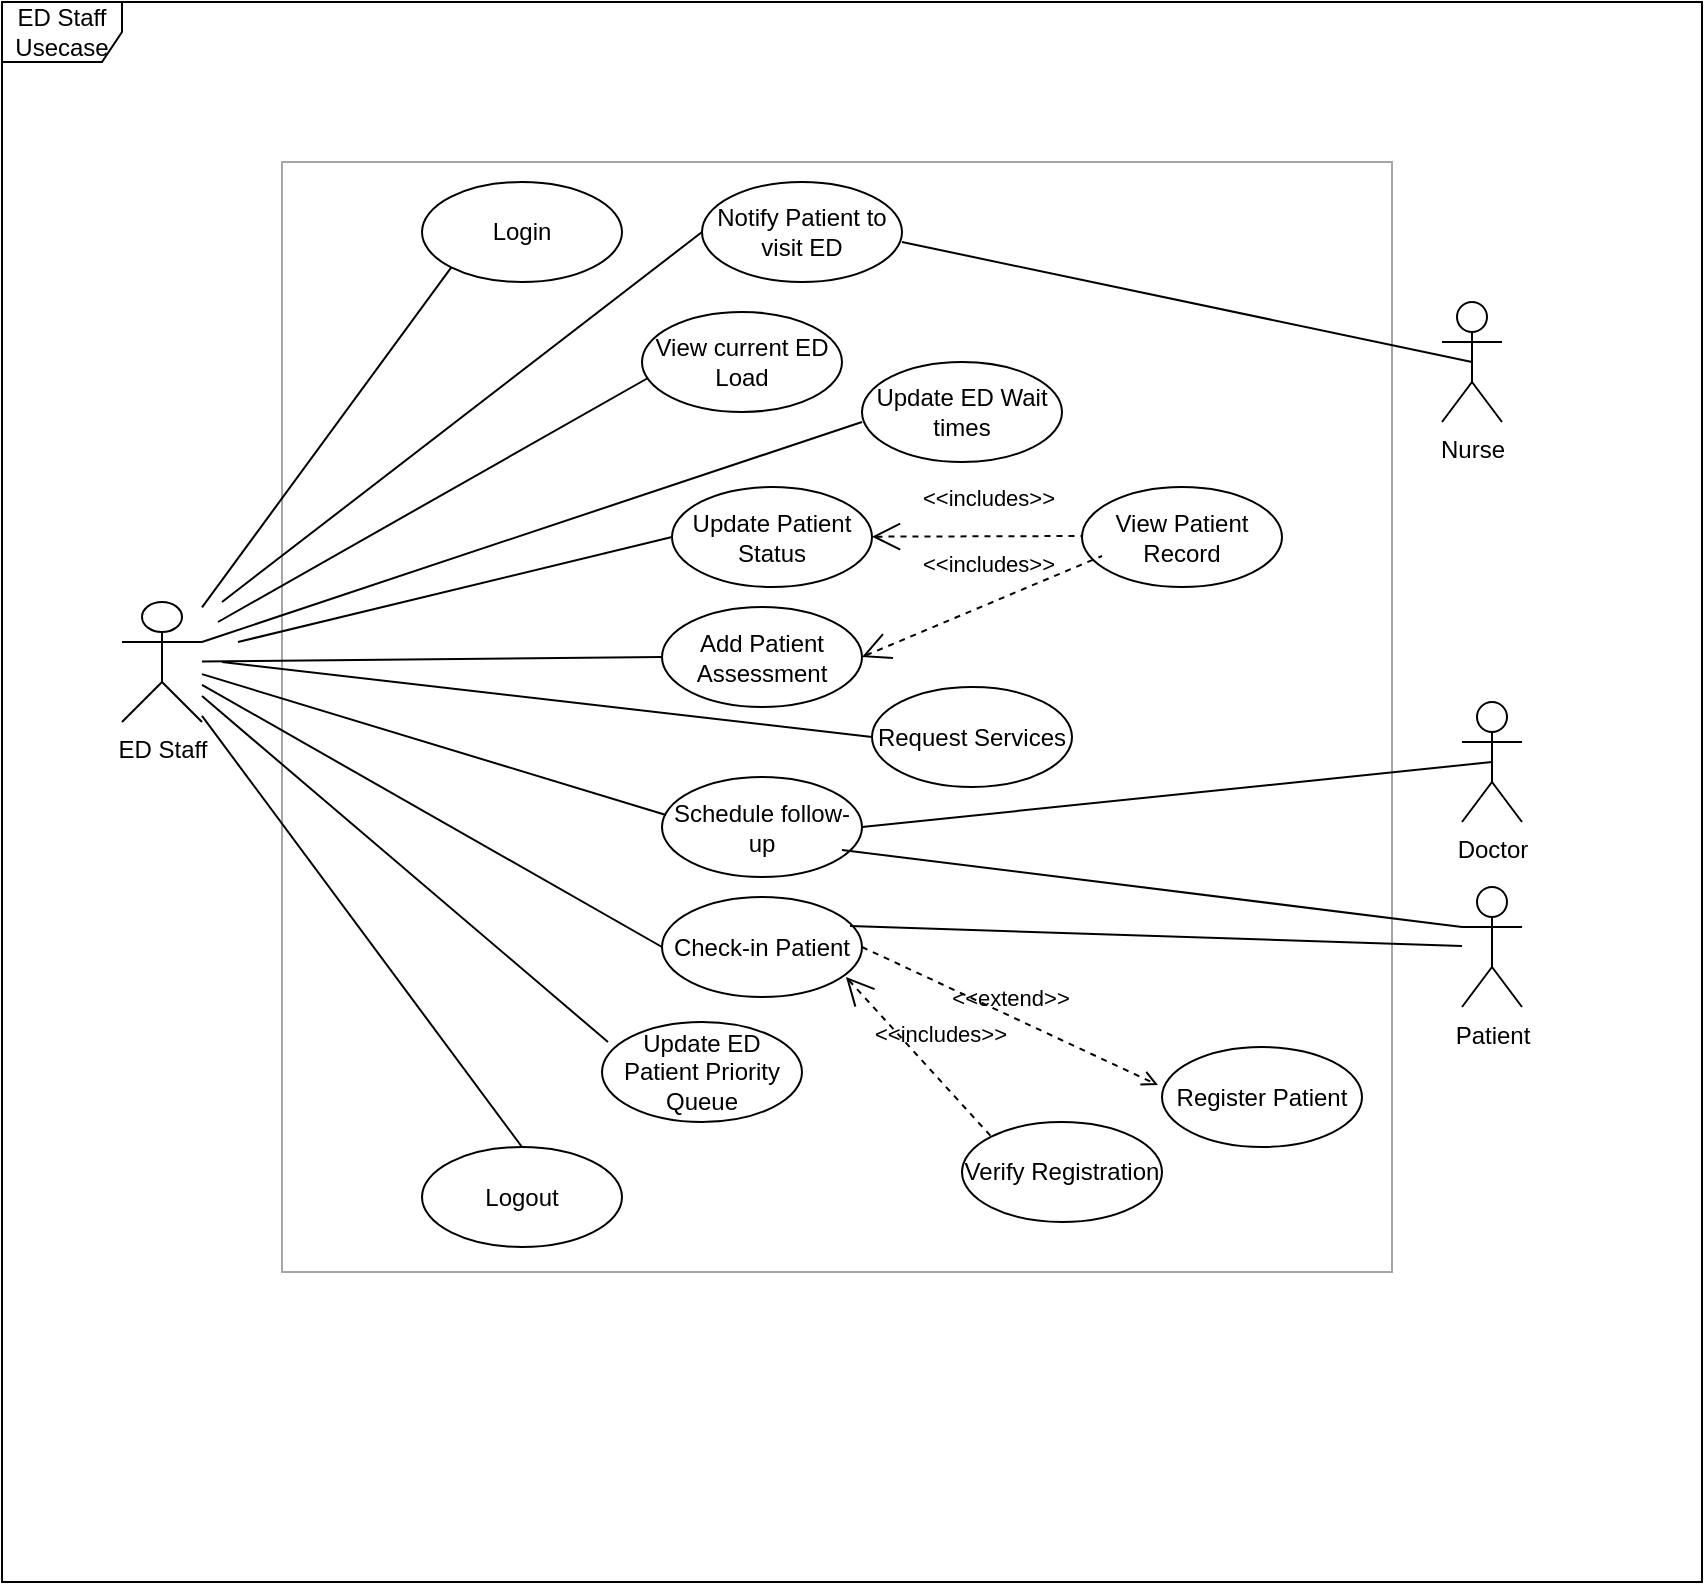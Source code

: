 <mxfile version="24.7.16">
  <diagram name="Page-1" id="YNJIgYYOF31vNW3GRBjq">
    <mxGraphModel dx="1434" dy="786" grid="1" gridSize="10" guides="1" tooltips="1" connect="1" arrows="1" fold="1" page="1" pageScale="1" pageWidth="850" pageHeight="1100" math="0" shadow="0">
      <root>
        <mxCell id="0" />
        <mxCell id="1" parent="0" />
        <mxCell id="XzmBF0EzG8E6nJlxvi2m-1" value="ED Staff" style="shape=umlActor;verticalLabelPosition=bottom;verticalAlign=top;html=1;outlineConnect=0;" parent="1" vertex="1">
          <mxGeometry x="100" y="440" width="40" height="60" as="geometry" />
        </mxCell>
        <mxCell id="XzmBF0EzG8E6nJlxvi2m-11" value="ED Staff Usecase" style="shape=umlFrame;whiteSpace=wrap;html=1;pointerEvents=0;" parent="1" vertex="1">
          <mxGeometry x="40" y="140" width="850" height="790" as="geometry" />
        </mxCell>
        <mxCell id="XzmBF0EzG8E6nJlxvi2m-12" value="" style="whiteSpace=wrap;html=1;aspect=fixed;fillColor=none;strokeColor=#A6A6A6;movable=1;resizable=1;rotatable=1;deletable=1;editable=1;locked=0;connectable=1;" parent="1" vertex="1">
          <mxGeometry x="180" y="220" width="555" height="555" as="geometry" />
        </mxCell>
        <mxCell id="XzmBF0EzG8E6nJlxvi2m-13" value="Login" style="ellipse;whiteSpace=wrap;html=1;" parent="1" vertex="1">
          <mxGeometry x="250" y="230" width="100" height="50" as="geometry" />
        </mxCell>
        <mxCell id="XzmBF0EzG8E6nJlxvi2m-16" value="Logout" style="ellipse;whiteSpace=wrap;html=1;" parent="1" vertex="1">
          <mxGeometry x="250" y="712.5" width="100" height="50" as="geometry" />
        </mxCell>
        <mxCell id="XzmBF0EzG8E6nJlxvi2m-18" value="View current ED Load" style="ellipse;whiteSpace=wrap;html=1;" parent="1" vertex="1">
          <mxGeometry x="360" y="295" width="100" height="50" as="geometry" />
        </mxCell>
        <mxCell id="XzmBF0EzG8E6nJlxvi2m-19" value="Update Patient Status" style="ellipse;whiteSpace=wrap;html=1;" parent="1" vertex="1">
          <mxGeometry x="375" y="382.5" width="100" height="50" as="geometry" />
        </mxCell>
        <mxCell id="XzmBF0EzG8E6nJlxvi2m-20" value="View Patient Record" style="ellipse;whiteSpace=wrap;html=1;" parent="1" vertex="1">
          <mxGeometry x="580" y="382.5" width="100" height="50" as="geometry" />
        </mxCell>
        <mxCell id="XzmBF0EzG8E6nJlxvi2m-21" value="&amp;lt;&amp;lt;includes&amp;gt;&amp;gt;" style="edgeStyle=none;html=1;startArrow=open;endArrow=none;startSize=12;verticalAlign=bottom;dashed=1;labelBackgroundColor=none;rounded=0;" parent="1" source="XzmBF0EzG8E6nJlxvi2m-19" edge="1">
          <mxGeometry x="0.111" y="10" width="160" relative="1" as="geometry">
            <mxPoint x="490" y="407" as="sourcePoint" />
            <mxPoint x="580" y="407" as="targetPoint" />
            <mxPoint as="offset" />
          </mxGeometry>
        </mxCell>
        <mxCell id="XzmBF0EzG8E6nJlxvi2m-23" value="Check-in Patient" style="ellipse;whiteSpace=wrap;html=1;" parent="1" vertex="1">
          <mxGeometry x="370" y="587.5" width="100" height="50" as="geometry" />
        </mxCell>
        <mxCell id="XzmBF0EzG8E6nJlxvi2m-24" value="Register Patient" style="ellipse;whiteSpace=wrap;html=1;" parent="1" vertex="1">
          <mxGeometry x="620" y="662.5" width="100" height="50" as="geometry" />
        </mxCell>
        <mxCell id="XzmBF0EzG8E6nJlxvi2m-25" value="Verify Registration" style="ellipse;whiteSpace=wrap;html=1;" parent="1" vertex="1">
          <mxGeometry x="520" y="700" width="100" height="50" as="geometry" />
        </mxCell>
        <mxCell id="XzmBF0EzG8E6nJlxvi2m-26" value="&amp;lt;&amp;lt;includes&amp;gt;&amp;gt;" style="edgeStyle=none;html=1;startArrow=open;endArrow=none;startSize=12;verticalAlign=bottom;dashed=1;labelBackgroundColor=none;rounded=0;exitX=0.92;exitY=0.8;exitDx=0;exitDy=0;exitPerimeter=0;entryX=0;entryY=0;entryDx=0;entryDy=0;" parent="1" source="XzmBF0EzG8E6nJlxvi2m-23" target="XzmBF0EzG8E6nJlxvi2m-25" edge="1">
          <mxGeometry x="0.107" y="10" width="160" relative="1" as="geometry">
            <mxPoint x="465" y="636.5" as="sourcePoint" />
            <mxPoint x="530" y="690" as="targetPoint" />
            <mxPoint as="offset" />
          </mxGeometry>
        </mxCell>
        <mxCell id="XzmBF0EzG8E6nJlxvi2m-28" value="Add Patient Assessment" style="ellipse;whiteSpace=wrap;html=1;" parent="1" vertex="1">
          <mxGeometry x="370" y="442.5" width="100" height="50" as="geometry" />
        </mxCell>
        <mxCell id="XzmBF0EzG8E6nJlxvi2m-29" value="Update ED Patient Priority Queue" style="ellipse;whiteSpace=wrap;html=1;" parent="1" vertex="1">
          <mxGeometry x="340" y="650" width="100" height="50" as="geometry" />
        </mxCell>
        <mxCell id="XzmBF0EzG8E6nJlxvi2m-30" value="&amp;lt;&amp;lt;extend&amp;gt;&amp;gt;" style="html=1;verticalAlign=bottom;labelBackgroundColor=none;endArrow=open;endFill=0;dashed=1;rounded=0;entryX=-0.02;entryY=0.38;entryDx=0;entryDy=0;entryPerimeter=0;exitX=1;exitY=0.5;exitDx=0;exitDy=0;" parent="1" source="XzmBF0EzG8E6nJlxvi2m-23" target="XzmBF0EzG8E6nJlxvi2m-24" edge="1">
          <mxGeometry width="160" relative="1" as="geometry">
            <mxPoint x="485" y="607.5" as="sourcePoint" />
            <mxPoint x="565" y="607.5" as="targetPoint" />
          </mxGeometry>
        </mxCell>
        <mxCell id="XzmBF0EzG8E6nJlxvi2m-36" value="&amp;lt;&amp;lt;includes&amp;gt;&amp;gt;" style="edgeStyle=none;html=1;startArrow=open;endArrow=none;startSize=12;verticalAlign=bottom;dashed=1;labelBackgroundColor=none;rounded=0;exitX=1;exitY=0.5;exitDx=0;exitDy=0;" parent="1" source="XzmBF0EzG8E6nJlxvi2m-28" edge="1">
          <mxGeometry x="0.111" y="10" width="160" relative="1" as="geometry">
            <mxPoint x="485" y="417.5" as="sourcePoint" />
            <mxPoint x="590" y="417" as="targetPoint" />
            <mxPoint as="offset" />
            <Array as="points" />
          </mxGeometry>
        </mxCell>
        <mxCell id="XzmBF0EzG8E6nJlxvi2m-37" value="Schedule follow-up" style="ellipse;whiteSpace=wrap;html=1;" parent="1" vertex="1">
          <mxGeometry x="370" y="527.5" width="100" height="50" as="geometry" />
        </mxCell>
        <mxCell id="XzmBF0EzG8E6nJlxvi2m-39" value="" style="endArrow=none;html=1;rounded=0;entryX=0;entryY=1;entryDx=0;entryDy=0;" parent="1" source="XzmBF0EzG8E6nJlxvi2m-1" target="XzmBF0EzG8E6nJlxvi2m-13" edge="1">
          <mxGeometry width="50" height="50" relative="1" as="geometry">
            <mxPoint x="140" y="450" as="sourcePoint" />
            <mxPoint x="190" y="400" as="targetPoint" />
          </mxGeometry>
        </mxCell>
        <mxCell id="XzmBF0EzG8E6nJlxvi2m-40" value="" style="endArrow=none;html=1;rounded=0;entryX=0.03;entryY=0.66;entryDx=0;entryDy=0;entryPerimeter=0;" parent="1" target="XzmBF0EzG8E6nJlxvi2m-18" edge="1">
          <mxGeometry width="50" height="50" relative="1" as="geometry">
            <mxPoint x="148" y="450" as="sourcePoint" />
            <mxPoint x="245" y="293" as="targetPoint" />
          </mxGeometry>
        </mxCell>
        <mxCell id="XzmBF0EzG8E6nJlxvi2m-41" value="" style="endArrow=none;html=1;rounded=0;entryX=0;entryY=0.5;entryDx=0;entryDy=0;" parent="1" target="XzmBF0EzG8E6nJlxvi2m-19" edge="1">
          <mxGeometry width="50" height="50" relative="1" as="geometry">
            <mxPoint x="158" y="460" as="sourcePoint" />
            <mxPoint x="255" y="303" as="targetPoint" />
          </mxGeometry>
        </mxCell>
        <mxCell id="XzmBF0EzG8E6nJlxvi2m-42" value="" style="endArrow=none;html=1;rounded=0;entryX=0;entryY=0.5;entryDx=0;entryDy=0;" parent="1" source="XzmBF0EzG8E6nJlxvi2m-1" target="XzmBF0EzG8E6nJlxvi2m-28" edge="1">
          <mxGeometry width="50" height="50" relative="1" as="geometry">
            <mxPoint x="168" y="470" as="sourcePoint" />
            <mxPoint x="265" y="313" as="targetPoint" />
          </mxGeometry>
        </mxCell>
        <mxCell id="XzmBF0EzG8E6nJlxvi2m-43" value="" style="endArrow=none;html=1;rounded=0;entryX=0.02;entryY=0.38;entryDx=0;entryDy=0;entryPerimeter=0;" parent="1" source="XzmBF0EzG8E6nJlxvi2m-1" target="XzmBF0EzG8E6nJlxvi2m-37" edge="1">
          <mxGeometry width="50" height="50" relative="1" as="geometry">
            <mxPoint x="178" y="480" as="sourcePoint" />
            <mxPoint x="275" y="323" as="targetPoint" />
          </mxGeometry>
        </mxCell>
        <mxCell id="XzmBF0EzG8E6nJlxvi2m-44" value="" style="endArrow=none;html=1;rounded=0;entryX=0;entryY=0.5;entryDx=0;entryDy=0;" parent="1" source="XzmBF0EzG8E6nJlxvi2m-1" target="XzmBF0EzG8E6nJlxvi2m-23" edge="1">
          <mxGeometry width="50" height="50" relative="1" as="geometry">
            <mxPoint x="188" y="490" as="sourcePoint" />
            <mxPoint x="285" y="333" as="targetPoint" />
          </mxGeometry>
        </mxCell>
        <mxCell id="XzmBF0EzG8E6nJlxvi2m-45" value="" style="endArrow=none;html=1;rounded=0;entryX=0.03;entryY=0.2;entryDx=0;entryDy=0;entryPerimeter=0;" parent="1" source="XzmBF0EzG8E6nJlxvi2m-1" target="XzmBF0EzG8E6nJlxvi2m-29" edge="1">
          <mxGeometry width="50" height="50" relative="1" as="geometry">
            <mxPoint x="198" y="500" as="sourcePoint" />
            <mxPoint x="295" y="343" as="targetPoint" />
          </mxGeometry>
        </mxCell>
        <mxCell id="XzmBF0EzG8E6nJlxvi2m-46" value="" style="endArrow=none;html=1;rounded=0;entryX=0.5;entryY=0;entryDx=0;entryDy=0;" parent="1" source="XzmBF0EzG8E6nJlxvi2m-1" target="XzmBF0EzG8E6nJlxvi2m-16" edge="1">
          <mxGeometry width="50" height="50" relative="1" as="geometry">
            <mxPoint x="208" y="510" as="sourcePoint" />
            <mxPoint x="260" y="720" as="targetPoint" />
          </mxGeometry>
        </mxCell>
        <mxCell id="XzmBF0EzG8E6nJlxvi2m-47" value="Doctor" style="shape=umlActor;verticalLabelPosition=bottom;verticalAlign=top;html=1;outlineConnect=0;" parent="1" vertex="1">
          <mxGeometry x="770" y="490" width="30" height="60" as="geometry" />
        </mxCell>
        <mxCell id="XzmBF0EzG8E6nJlxvi2m-48" value="Nurse" style="shape=umlActor;verticalLabelPosition=bottom;verticalAlign=top;html=1;outlineConnect=0;" parent="1" vertex="1">
          <mxGeometry x="760" y="290" width="30" height="60" as="geometry" />
        </mxCell>
        <mxCell id="XzmBF0EzG8E6nJlxvi2m-49" value="Notify Patient to visit ED" style="ellipse;whiteSpace=wrap;html=1;" parent="1" vertex="1">
          <mxGeometry x="390" y="230" width="100" height="50" as="geometry" />
        </mxCell>
        <mxCell id="XzmBF0EzG8E6nJlxvi2m-50" value="" style="endArrow=none;html=1;rounded=0;entryX=0;entryY=0.5;entryDx=0;entryDy=0;" parent="1" target="XzmBF0EzG8E6nJlxvi2m-49" edge="1">
          <mxGeometry width="50" height="50" relative="1" as="geometry">
            <mxPoint x="150" y="440" as="sourcePoint" />
            <mxPoint x="200" y="390" as="targetPoint" />
          </mxGeometry>
        </mxCell>
        <mxCell id="XzmBF0EzG8E6nJlxvi2m-53" value="" style="endArrow=none;html=1;rounded=0;entryX=0.5;entryY=0.5;entryDx=0;entryDy=0;entryPerimeter=0;" parent="1" target="XzmBF0EzG8E6nJlxvi2m-48" edge="1">
          <mxGeometry width="50" height="50" relative="1" as="geometry">
            <mxPoint x="490" y="260" as="sourcePoint" />
            <mxPoint x="540" y="210" as="targetPoint" />
          </mxGeometry>
        </mxCell>
        <mxCell id="XzmBF0EzG8E6nJlxvi2m-54" value="" style="endArrow=none;html=1;rounded=0;entryX=0.5;entryY=0.5;entryDx=0;entryDy=0;entryPerimeter=0;exitX=1;exitY=0.5;exitDx=0;exitDy=0;" parent="1" source="XzmBF0EzG8E6nJlxvi2m-37" target="XzmBF0EzG8E6nJlxvi2m-47" edge="1">
          <mxGeometry width="50" height="50" relative="1" as="geometry">
            <mxPoint x="420" y="550" as="sourcePoint" />
            <mxPoint x="470" y="500" as="targetPoint" />
          </mxGeometry>
        </mxCell>
        <mxCell id="XzmBF0EzG8E6nJlxvi2m-55" value="" style="endArrow=none;html=1;rounded=0;entryX=0;entryY=0.5;entryDx=0;entryDy=0;" parent="1" target="XzmBF0EzG8E6nJlxvi2m-56" edge="1">
          <mxGeometry width="50" height="50" relative="1" as="geometry">
            <mxPoint x="150" y="470" as="sourcePoint" />
            <mxPoint x="470" y="510" as="targetPoint" />
          </mxGeometry>
        </mxCell>
        <mxCell id="XzmBF0EzG8E6nJlxvi2m-56" value="Request Services" style="ellipse;whiteSpace=wrap;html=1;" parent="1" vertex="1">
          <mxGeometry x="475" y="482.5" width="100" height="50" as="geometry" />
        </mxCell>
        <mxCell id="XzmBF0EzG8E6nJlxvi2m-58" value="Update ED Wait times" style="ellipse;whiteSpace=wrap;html=1;" parent="1" vertex="1">
          <mxGeometry x="470" y="320" width="100" height="50" as="geometry" />
        </mxCell>
        <mxCell id="XzmBF0EzG8E6nJlxvi2m-59" value="" style="endArrow=none;html=1;rounded=0;exitX=1;exitY=0.333;exitDx=0;exitDy=0;exitPerimeter=0;" parent="1" source="XzmBF0EzG8E6nJlxvi2m-1" edge="1">
          <mxGeometry width="50" height="50" relative="1" as="geometry">
            <mxPoint x="420" y="400" as="sourcePoint" />
            <mxPoint x="470" y="350" as="targetPoint" />
          </mxGeometry>
        </mxCell>
        <mxCell id="XzmBF0EzG8E6nJlxvi2m-60" value="Patient" style="shape=umlActor;verticalLabelPosition=bottom;verticalAlign=top;html=1;outlineConnect=0;" parent="1" vertex="1">
          <mxGeometry x="770" y="582.5" width="30" height="60" as="geometry" />
        </mxCell>
        <mxCell id="XzmBF0EzG8E6nJlxvi2m-63" value="" style="endArrow=none;html=1;rounded=0;exitX=0.94;exitY=0.29;exitDx=0;exitDy=0;exitPerimeter=0;" parent="1" source="XzmBF0EzG8E6nJlxvi2m-23" target="XzmBF0EzG8E6nJlxvi2m-60" edge="1">
          <mxGeometry width="50" height="50" relative="1" as="geometry">
            <mxPoint x="460" y="620" as="sourcePoint" />
            <mxPoint x="510" y="570" as="targetPoint" />
          </mxGeometry>
        </mxCell>
        <mxCell id="7_PrRyhM1SBry2166yhm-3" value="" style="endArrow=none;html=1;rounded=0;entryX=0;entryY=0.333;entryDx=0;entryDy=0;entryPerimeter=0;exitX=0.9;exitY=0.73;exitDx=0;exitDy=0;exitPerimeter=0;" edge="1" parent="1" source="XzmBF0EzG8E6nJlxvi2m-37" target="XzmBF0EzG8E6nJlxvi2m-60">
          <mxGeometry width="50" height="50" relative="1" as="geometry">
            <mxPoint x="460" y="570" as="sourcePoint" />
            <mxPoint x="510" y="520" as="targetPoint" />
          </mxGeometry>
        </mxCell>
      </root>
    </mxGraphModel>
  </diagram>
</mxfile>
